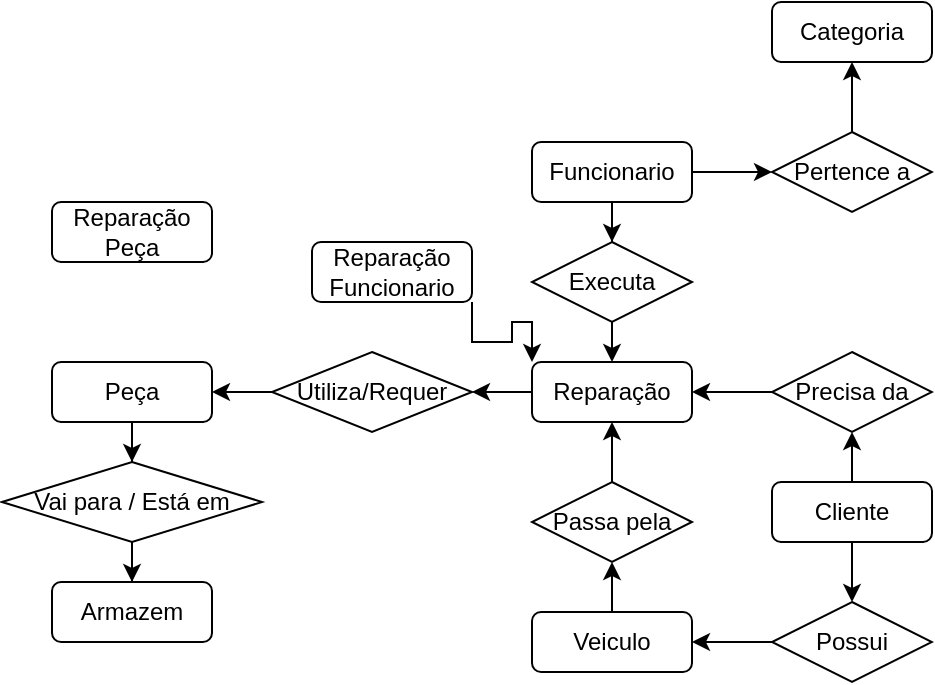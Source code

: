 <mxfile version="26.2.12">
  <diagram id="C5RBs43oDa-KdzZeNtuy" name="Page-1">
    <mxGraphModel dx="473" dy="280" grid="1" gridSize="10" guides="1" tooltips="1" connect="1" arrows="1" fold="1" page="1" pageScale="1" pageWidth="827" pageHeight="1169" math="0" shadow="0">
      <root>
        <mxCell id="WIyWlLk6GJQsqaUBKTNV-0" />
        <mxCell id="WIyWlLk6GJQsqaUBKTNV-1" parent="WIyWlLk6GJQsqaUBKTNV-0" />
        <mxCell id="yfM2cDhzTP5cQqbgphnX-64" value="" style="edgeStyle=orthogonalEdgeStyle;rounded=0;orthogonalLoop=1;jettySize=auto;html=1;" edge="1" parent="WIyWlLk6GJQsqaUBKTNV-1" source="yfM2cDhzTP5cQqbgphnX-41" target="yfM2cDhzTP5cQqbgphnX-58">
          <mxGeometry relative="1" as="geometry" />
        </mxCell>
        <mxCell id="yfM2cDhzTP5cQqbgphnX-41" value="Possui" style="rhombus;whiteSpace=wrap;html=1;" vertex="1" parent="WIyWlLk6GJQsqaUBKTNV-1">
          <mxGeometry x="680" y="320" width="80" height="40" as="geometry" />
        </mxCell>
        <mxCell id="yfM2cDhzTP5cQqbgphnX-89" style="edgeStyle=orthogonalEdgeStyle;rounded=0;orthogonalLoop=1;jettySize=auto;html=1;exitX=1;exitY=1;exitDx=0;exitDy=0;entryX=0;entryY=0;entryDx=0;entryDy=0;" edge="1" parent="WIyWlLk6GJQsqaUBKTNV-1" source="yfM2cDhzTP5cQqbgphnX-43" target="yfM2cDhzTP5cQqbgphnX-53">
          <mxGeometry relative="1" as="geometry" />
        </mxCell>
        <mxCell id="yfM2cDhzTP5cQqbgphnX-43" value="Reparação Funcionario" style="rounded=1;whiteSpace=wrap;html=1;" vertex="1" parent="WIyWlLk6GJQsqaUBKTNV-1">
          <mxGeometry x="450" y="140" width="80" height="30" as="geometry" />
        </mxCell>
        <mxCell id="yfM2cDhzTP5cQqbgphnX-80" value="" style="edgeStyle=orthogonalEdgeStyle;rounded=0;orthogonalLoop=1;jettySize=auto;html=1;" edge="1" parent="WIyWlLk6GJQsqaUBKTNV-1" source="yfM2cDhzTP5cQqbgphnX-53" target="yfM2cDhzTP5cQqbgphnX-67">
          <mxGeometry relative="1" as="geometry" />
        </mxCell>
        <mxCell id="yfM2cDhzTP5cQqbgphnX-53" value="Reparação" style="rounded=1;whiteSpace=wrap;html=1;" vertex="1" parent="WIyWlLk6GJQsqaUBKTNV-1">
          <mxGeometry x="560" y="200" width="80" height="30" as="geometry" />
        </mxCell>
        <mxCell id="yfM2cDhzTP5cQqbgphnX-54" value="Armazem" style="rounded=1;whiteSpace=wrap;html=1;" vertex="1" parent="WIyWlLk6GJQsqaUBKTNV-1">
          <mxGeometry x="320" y="310" width="80" height="30" as="geometry" />
        </mxCell>
        <mxCell id="yfM2cDhzTP5cQqbgphnX-55" value="Reparação Peça" style="rounded=1;whiteSpace=wrap;html=1;" vertex="1" parent="WIyWlLk6GJQsqaUBKTNV-1">
          <mxGeometry x="320" y="120" width="80" height="30" as="geometry" />
        </mxCell>
        <mxCell id="yfM2cDhzTP5cQqbgphnX-76" value="" style="edgeStyle=orthogonalEdgeStyle;rounded=0;orthogonalLoop=1;jettySize=auto;html=1;" edge="1" parent="WIyWlLk6GJQsqaUBKTNV-1" source="yfM2cDhzTP5cQqbgphnX-56" target="yfM2cDhzTP5cQqbgphnX-66">
          <mxGeometry relative="1" as="geometry" />
        </mxCell>
        <mxCell id="yfM2cDhzTP5cQqbgphnX-78" value="" style="edgeStyle=orthogonalEdgeStyle;rounded=0;orthogonalLoop=1;jettySize=auto;html=1;" edge="1" parent="WIyWlLk6GJQsqaUBKTNV-1" source="yfM2cDhzTP5cQqbgphnX-56" target="yfM2cDhzTP5cQqbgphnX-68">
          <mxGeometry relative="1" as="geometry" />
        </mxCell>
        <mxCell id="yfM2cDhzTP5cQqbgphnX-56" value="Funcionario" style="rounded=1;whiteSpace=wrap;html=1;" vertex="1" parent="WIyWlLk6GJQsqaUBKTNV-1">
          <mxGeometry x="560" y="90" width="80" height="30" as="geometry" />
        </mxCell>
        <mxCell id="yfM2cDhzTP5cQqbgphnX-57" value="Categoria" style="rounded=1;whiteSpace=wrap;html=1;" vertex="1" parent="WIyWlLk6GJQsqaUBKTNV-1">
          <mxGeometry x="680" y="20" width="80" height="30" as="geometry" />
        </mxCell>
        <mxCell id="yfM2cDhzTP5cQqbgphnX-70" value="" style="edgeStyle=orthogonalEdgeStyle;rounded=0;orthogonalLoop=1;jettySize=auto;html=1;" edge="1" parent="WIyWlLk6GJQsqaUBKTNV-1" source="yfM2cDhzTP5cQqbgphnX-58" target="yfM2cDhzTP5cQqbgphnX-69">
          <mxGeometry relative="1" as="geometry" />
        </mxCell>
        <mxCell id="yfM2cDhzTP5cQqbgphnX-58" value="Veiculo" style="rounded=1;whiteSpace=wrap;html=1;" vertex="1" parent="WIyWlLk6GJQsqaUBKTNV-1">
          <mxGeometry x="560" y="325" width="80" height="30" as="geometry" />
        </mxCell>
        <mxCell id="yfM2cDhzTP5cQqbgphnX-88" value="" style="edgeStyle=orthogonalEdgeStyle;rounded=0;orthogonalLoop=1;jettySize=auto;html=1;" edge="1" parent="WIyWlLk6GJQsqaUBKTNV-1" source="yfM2cDhzTP5cQqbgphnX-59" target="yfM2cDhzTP5cQqbgphnX-86">
          <mxGeometry relative="1" as="geometry" />
        </mxCell>
        <mxCell id="yfM2cDhzTP5cQqbgphnX-59" value="Peça" style="rounded=1;whiteSpace=wrap;html=1;" vertex="1" parent="WIyWlLk6GJQsqaUBKTNV-1">
          <mxGeometry x="320" y="200" width="80" height="30" as="geometry" />
        </mxCell>
        <mxCell id="yfM2cDhzTP5cQqbgphnX-82" value="" style="edgeStyle=orthogonalEdgeStyle;rounded=0;orthogonalLoop=1;jettySize=auto;html=1;" edge="1" parent="WIyWlLk6GJQsqaUBKTNV-1" source="yfM2cDhzTP5cQqbgphnX-61" target="yfM2cDhzTP5cQqbgphnX-41">
          <mxGeometry relative="1" as="geometry" />
        </mxCell>
        <mxCell id="yfM2cDhzTP5cQqbgphnX-83" value="" style="edgeStyle=orthogonalEdgeStyle;rounded=0;orthogonalLoop=1;jettySize=auto;html=1;" edge="1" parent="WIyWlLk6GJQsqaUBKTNV-1" source="yfM2cDhzTP5cQqbgphnX-61" target="yfM2cDhzTP5cQqbgphnX-65">
          <mxGeometry relative="1" as="geometry" />
        </mxCell>
        <mxCell id="yfM2cDhzTP5cQqbgphnX-61" value="Cliente" style="rounded=1;whiteSpace=wrap;html=1;" vertex="1" parent="WIyWlLk6GJQsqaUBKTNV-1">
          <mxGeometry x="680" y="260" width="80" height="30" as="geometry" />
        </mxCell>
        <mxCell id="yfM2cDhzTP5cQqbgphnX-85" style="edgeStyle=orthogonalEdgeStyle;rounded=0;orthogonalLoop=1;jettySize=auto;html=1;entryX=1;entryY=0.5;entryDx=0;entryDy=0;" edge="1" parent="WIyWlLk6GJQsqaUBKTNV-1" source="yfM2cDhzTP5cQqbgphnX-65" target="yfM2cDhzTP5cQqbgphnX-53">
          <mxGeometry relative="1" as="geometry" />
        </mxCell>
        <mxCell id="yfM2cDhzTP5cQqbgphnX-65" value="Precisa da" style="rhombus;whiteSpace=wrap;html=1;" vertex="1" parent="WIyWlLk6GJQsqaUBKTNV-1">
          <mxGeometry x="680" y="195" width="80" height="40" as="geometry" />
        </mxCell>
        <mxCell id="yfM2cDhzTP5cQqbgphnX-75" style="edgeStyle=orthogonalEdgeStyle;rounded=0;orthogonalLoop=1;jettySize=auto;html=1;exitX=0.5;exitY=1;exitDx=0;exitDy=0;entryX=0.5;entryY=0;entryDx=0;entryDy=0;" edge="1" parent="WIyWlLk6GJQsqaUBKTNV-1" source="yfM2cDhzTP5cQqbgphnX-66" target="yfM2cDhzTP5cQqbgphnX-53">
          <mxGeometry relative="1" as="geometry" />
        </mxCell>
        <mxCell id="yfM2cDhzTP5cQqbgphnX-66" value="Executa" style="rhombus;whiteSpace=wrap;html=1;" vertex="1" parent="WIyWlLk6GJQsqaUBKTNV-1">
          <mxGeometry x="560" y="140" width="80" height="40" as="geometry" />
        </mxCell>
        <mxCell id="yfM2cDhzTP5cQqbgphnX-81" value="" style="edgeStyle=orthogonalEdgeStyle;rounded=0;orthogonalLoop=1;jettySize=auto;html=1;" edge="1" parent="WIyWlLk6GJQsqaUBKTNV-1" source="yfM2cDhzTP5cQqbgphnX-67" target="yfM2cDhzTP5cQqbgphnX-59">
          <mxGeometry relative="1" as="geometry" />
        </mxCell>
        <mxCell id="yfM2cDhzTP5cQqbgphnX-67" value="Utiliza/Requer" style="rhombus;whiteSpace=wrap;html=1;" vertex="1" parent="WIyWlLk6GJQsqaUBKTNV-1">
          <mxGeometry x="430" y="195" width="100" height="40" as="geometry" />
        </mxCell>
        <mxCell id="yfM2cDhzTP5cQqbgphnX-79" value="" style="edgeStyle=orthogonalEdgeStyle;rounded=0;orthogonalLoop=1;jettySize=auto;html=1;" edge="1" parent="WIyWlLk6GJQsqaUBKTNV-1" source="yfM2cDhzTP5cQqbgphnX-68" target="yfM2cDhzTP5cQqbgphnX-57">
          <mxGeometry relative="1" as="geometry" />
        </mxCell>
        <mxCell id="yfM2cDhzTP5cQqbgphnX-68" value="Pertence a" style="rhombus;whiteSpace=wrap;html=1;" vertex="1" parent="WIyWlLk6GJQsqaUBKTNV-1">
          <mxGeometry x="680" y="85" width="80" height="40" as="geometry" />
        </mxCell>
        <mxCell id="yfM2cDhzTP5cQqbgphnX-71" value="" style="edgeStyle=orthogonalEdgeStyle;rounded=0;orthogonalLoop=1;jettySize=auto;html=1;" edge="1" parent="WIyWlLk6GJQsqaUBKTNV-1" source="yfM2cDhzTP5cQqbgphnX-69" target="yfM2cDhzTP5cQqbgphnX-53">
          <mxGeometry relative="1" as="geometry" />
        </mxCell>
        <mxCell id="yfM2cDhzTP5cQqbgphnX-69" value="Passa pela" style="rhombus;whiteSpace=wrap;html=1;" vertex="1" parent="WIyWlLk6GJQsqaUBKTNV-1">
          <mxGeometry x="560" y="260" width="80" height="40" as="geometry" />
        </mxCell>
        <mxCell id="yfM2cDhzTP5cQqbgphnX-87" value="" style="edgeStyle=orthogonalEdgeStyle;rounded=0;orthogonalLoop=1;jettySize=auto;html=1;" edge="1" parent="WIyWlLk6GJQsqaUBKTNV-1" source="yfM2cDhzTP5cQqbgphnX-86" target="yfM2cDhzTP5cQqbgphnX-54">
          <mxGeometry relative="1" as="geometry" />
        </mxCell>
        <mxCell id="yfM2cDhzTP5cQqbgphnX-86" value="Vai para / Está em" style="rhombus;whiteSpace=wrap;html=1;" vertex="1" parent="WIyWlLk6GJQsqaUBKTNV-1">
          <mxGeometry x="295" y="250" width="130" height="40" as="geometry" />
        </mxCell>
      </root>
    </mxGraphModel>
  </diagram>
</mxfile>
